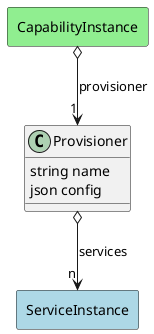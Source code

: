 @startuml

class "Provisioner" as Model {
 string name
 json config

 
}

rectangle "ServiceInstance" as ServiceInstance #lightblue {
}

Model o--> "n" ServiceInstance : services




    rectangle "CapabilityInstance" as CapabilityInstance #lightgreen {
    }
    
        CapabilityInstance   o--> "1" Model : "provisioner"
    

@enduml
